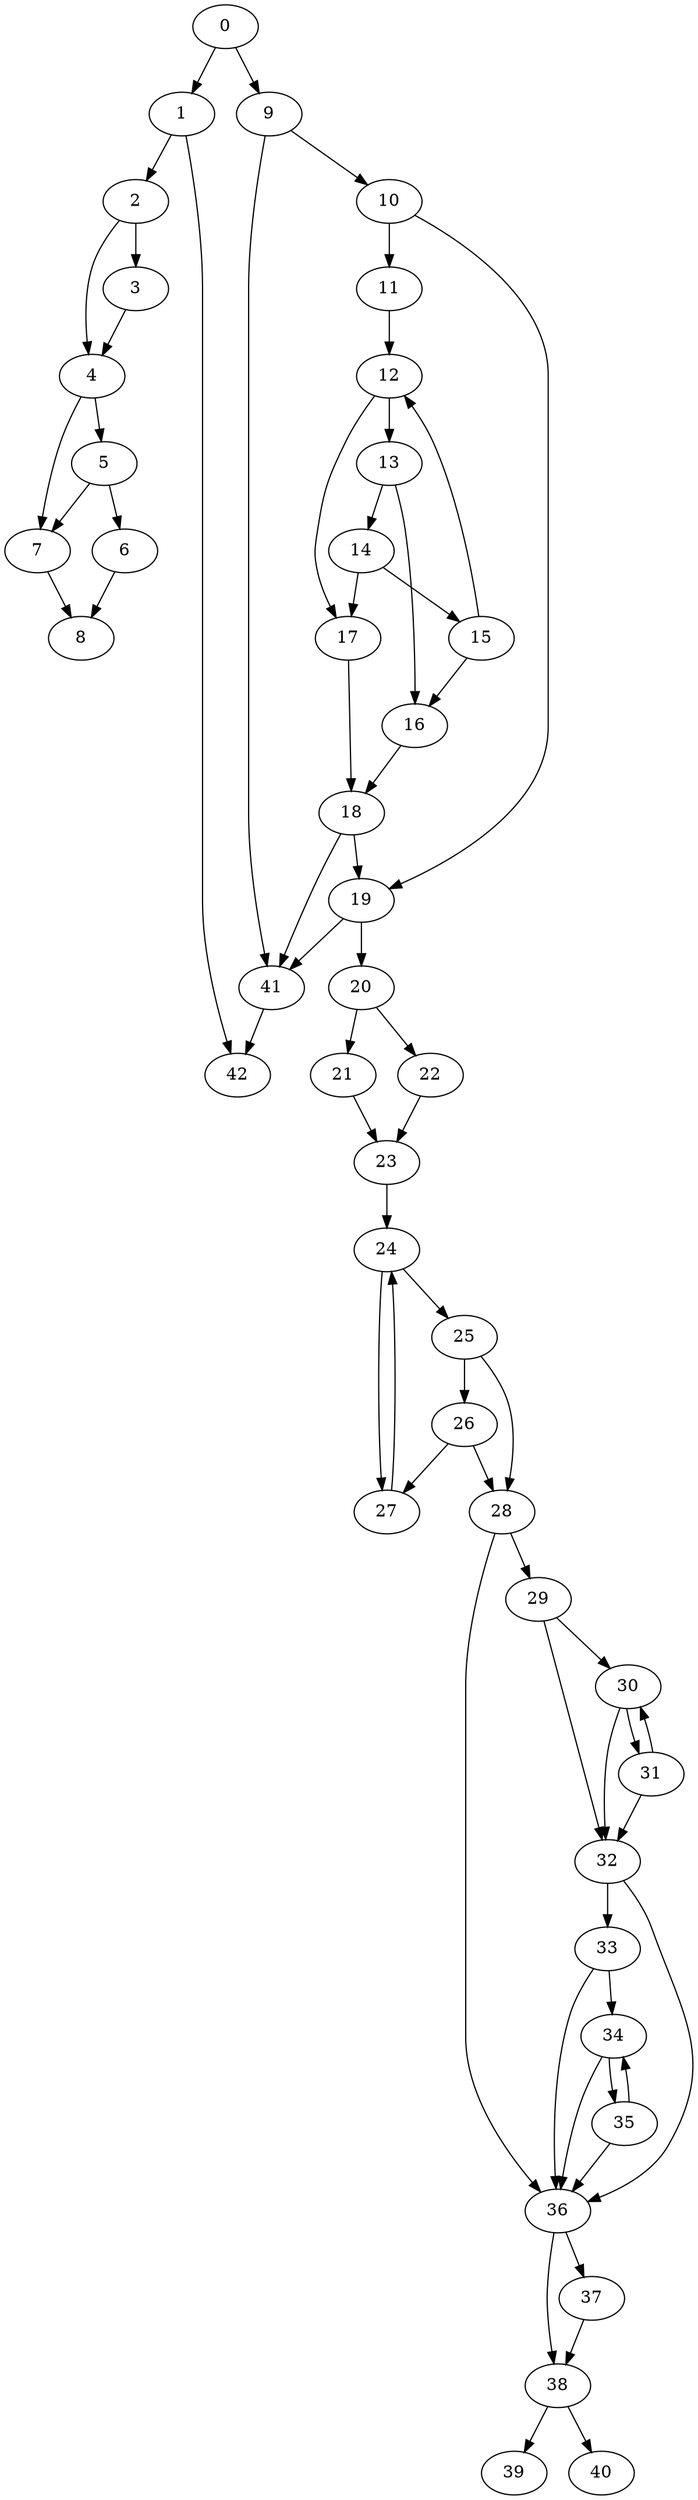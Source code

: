 digraph {
	0
	1
	2
	3
	4
	5
	6
	7
	8
	9
	10
	11
	12
	13
	14
	15
	16
	17
	18
	19
	20
	21
	22
	23
	24
	25
	26
	27
	28
	29
	30
	31
	32
	33
	34
	35
	36
	37
	38
	39
	40
	41
	42
	12 -> 17
	14 -> 17
	20 -> 21
	29 -> 30
	31 -> 30
	30 -> 32
	31 -> 32
	29 -> 32
	36 -> 37
	11 -> 12
	15 -> 12
	13 -> 14
	33 -> 34
	35 -> 34
	34 -> 35
	2 -> 3
	4 -> 5
	0 -> 9
	14 -> 15
	10 -> 19
	18 -> 19
	20 -> 22
	25 -> 26
	1 -> 2
	13 -> 16
	15 -> 16
	38 -> 39
	4 -> 7
	5 -> 7
	9 -> 10
	21 -> 23
	22 -> 23
	28 -> 29
	1 -> 42
	41 -> 42
	0 -> 1
	5 -> 6
	10 -> 11
	12 -> 13
	16 -> 18
	17 -> 18
	24 -> 27
	26 -> 27
	25 -> 28
	26 -> 28
	28 -> 36
	32 -> 36
	33 -> 36
	34 -> 36
	35 -> 36
	3 -> 4
	2 -> 4
	38 -> 40
	30 -> 31
	32 -> 33
	36 -> 38
	37 -> 38
	19 -> 20
	23 -> 24
	27 -> 24
	24 -> 25
	19 -> 41
	9 -> 41
	18 -> 41
	6 -> 8
	7 -> 8
}
